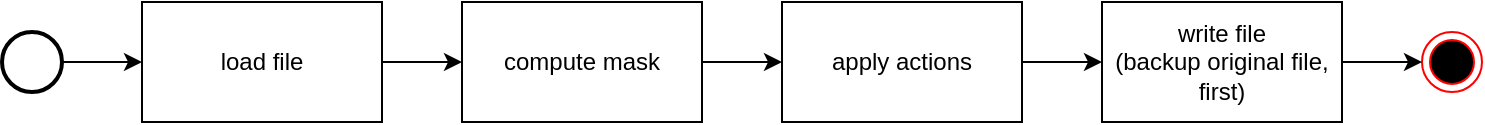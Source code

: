 <mxfile version="22.0.0" type="device">
  <diagram name="Seite-1" id="_kLxg98D0C0xyzBmEFca">
    <mxGraphModel dx="2058" dy="1136" grid="1" gridSize="10" guides="1" tooltips="1" connect="1" arrows="1" fold="1" page="1" pageScale="1" pageWidth="827" pageHeight="1169" math="0" shadow="0">
      <root>
        <mxCell id="0" />
        <mxCell id="1" parent="0" />
        <mxCell id="R5e_YX5geV11L9FzXKpP-1" value="load file" style="rounded=0;whiteSpace=wrap;html=1;" vertex="1" parent="1">
          <mxGeometry x="120" y="360" width="120" height="60" as="geometry" />
        </mxCell>
        <mxCell id="R5e_YX5geV11L9FzXKpP-2" value="compute mask" style="rounded=0;whiteSpace=wrap;html=1;" vertex="1" parent="1">
          <mxGeometry x="280" y="360" width="120" height="60" as="geometry" />
        </mxCell>
        <mxCell id="R5e_YX5geV11L9FzXKpP-3" value="apply actions" style="rounded=0;whiteSpace=wrap;html=1;" vertex="1" parent="1">
          <mxGeometry x="440" y="360" width="120" height="60" as="geometry" />
        </mxCell>
        <mxCell id="R5e_YX5geV11L9FzXKpP-4" value="write file&lt;br&gt;(backup original file, first)" style="rounded=0;whiteSpace=wrap;html=1;" vertex="1" parent="1">
          <mxGeometry x="600" y="360" width="120" height="60" as="geometry" />
        </mxCell>
        <mxCell id="R5e_YX5geV11L9FzXKpP-5" value="" style="ellipse;html=1;shape=endState;fillColor=#000000;strokeColor=#ff0000;" vertex="1" parent="1">
          <mxGeometry x="760" y="375" width="30" height="30" as="geometry" />
        </mxCell>
        <mxCell id="R5e_YX5geV11L9FzXKpP-6" value="" style="strokeWidth=2;html=1;shape=mxgraph.flowchart.start_2;whiteSpace=wrap;" vertex="1" parent="1">
          <mxGeometry x="50" y="375" width="30" height="30" as="geometry" />
        </mxCell>
        <mxCell id="R5e_YX5geV11L9FzXKpP-7" value="" style="endArrow=classic;html=1;rounded=0;entryX=0;entryY=0.5;entryDx=0;entryDy=0;exitX=1;exitY=0.5;exitDx=0;exitDy=0;exitPerimeter=0;" edge="1" parent="1" source="R5e_YX5geV11L9FzXKpP-6" target="R5e_YX5geV11L9FzXKpP-1">
          <mxGeometry width="50" height="50" relative="1" as="geometry">
            <mxPoint x="390" y="600" as="sourcePoint" />
            <mxPoint x="440" y="550" as="targetPoint" />
          </mxGeometry>
        </mxCell>
        <mxCell id="R5e_YX5geV11L9FzXKpP-8" value="" style="endArrow=classic;html=1;rounded=0;exitX=1;exitY=0.5;exitDx=0;exitDy=0;entryX=0;entryY=0.5;entryDx=0;entryDy=0;" edge="1" parent="1" source="R5e_YX5geV11L9FzXKpP-1" target="R5e_YX5geV11L9FzXKpP-2">
          <mxGeometry width="50" height="50" relative="1" as="geometry">
            <mxPoint x="250" y="400" as="sourcePoint" />
            <mxPoint x="300" y="510" as="targetPoint" />
          </mxGeometry>
        </mxCell>
        <mxCell id="R5e_YX5geV11L9FzXKpP-10" value="" style="endArrow=classic;html=1;rounded=0;entryX=0;entryY=0.5;entryDx=0;entryDy=0;" edge="1" parent="1" target="R5e_YX5geV11L9FzXKpP-3">
          <mxGeometry width="50" height="50" relative="1" as="geometry">
            <mxPoint x="400" y="390" as="sourcePoint" />
            <mxPoint x="290" y="399.5" as="targetPoint" />
          </mxGeometry>
        </mxCell>
        <mxCell id="R5e_YX5geV11L9FzXKpP-11" value="" style="endArrow=classic;html=1;rounded=0;entryX=0;entryY=0.5;entryDx=0;entryDy=0;" edge="1" parent="1" target="R5e_YX5geV11L9FzXKpP-4">
          <mxGeometry width="50" height="50" relative="1" as="geometry">
            <mxPoint x="560" y="390" as="sourcePoint" />
            <mxPoint x="450" y="400" as="targetPoint" />
          </mxGeometry>
        </mxCell>
        <mxCell id="R5e_YX5geV11L9FzXKpP-12" value="" style="endArrow=classic;html=1;rounded=0;entryX=0;entryY=0.5;entryDx=0;entryDy=0;exitX=1;exitY=0.5;exitDx=0;exitDy=0;" edge="1" parent="1" source="R5e_YX5geV11L9FzXKpP-4" target="R5e_YX5geV11L9FzXKpP-5">
          <mxGeometry width="50" height="50" relative="1" as="geometry">
            <mxPoint x="570" y="400" as="sourcePoint" />
            <mxPoint x="610" y="400" as="targetPoint" />
          </mxGeometry>
        </mxCell>
      </root>
    </mxGraphModel>
  </diagram>
</mxfile>
